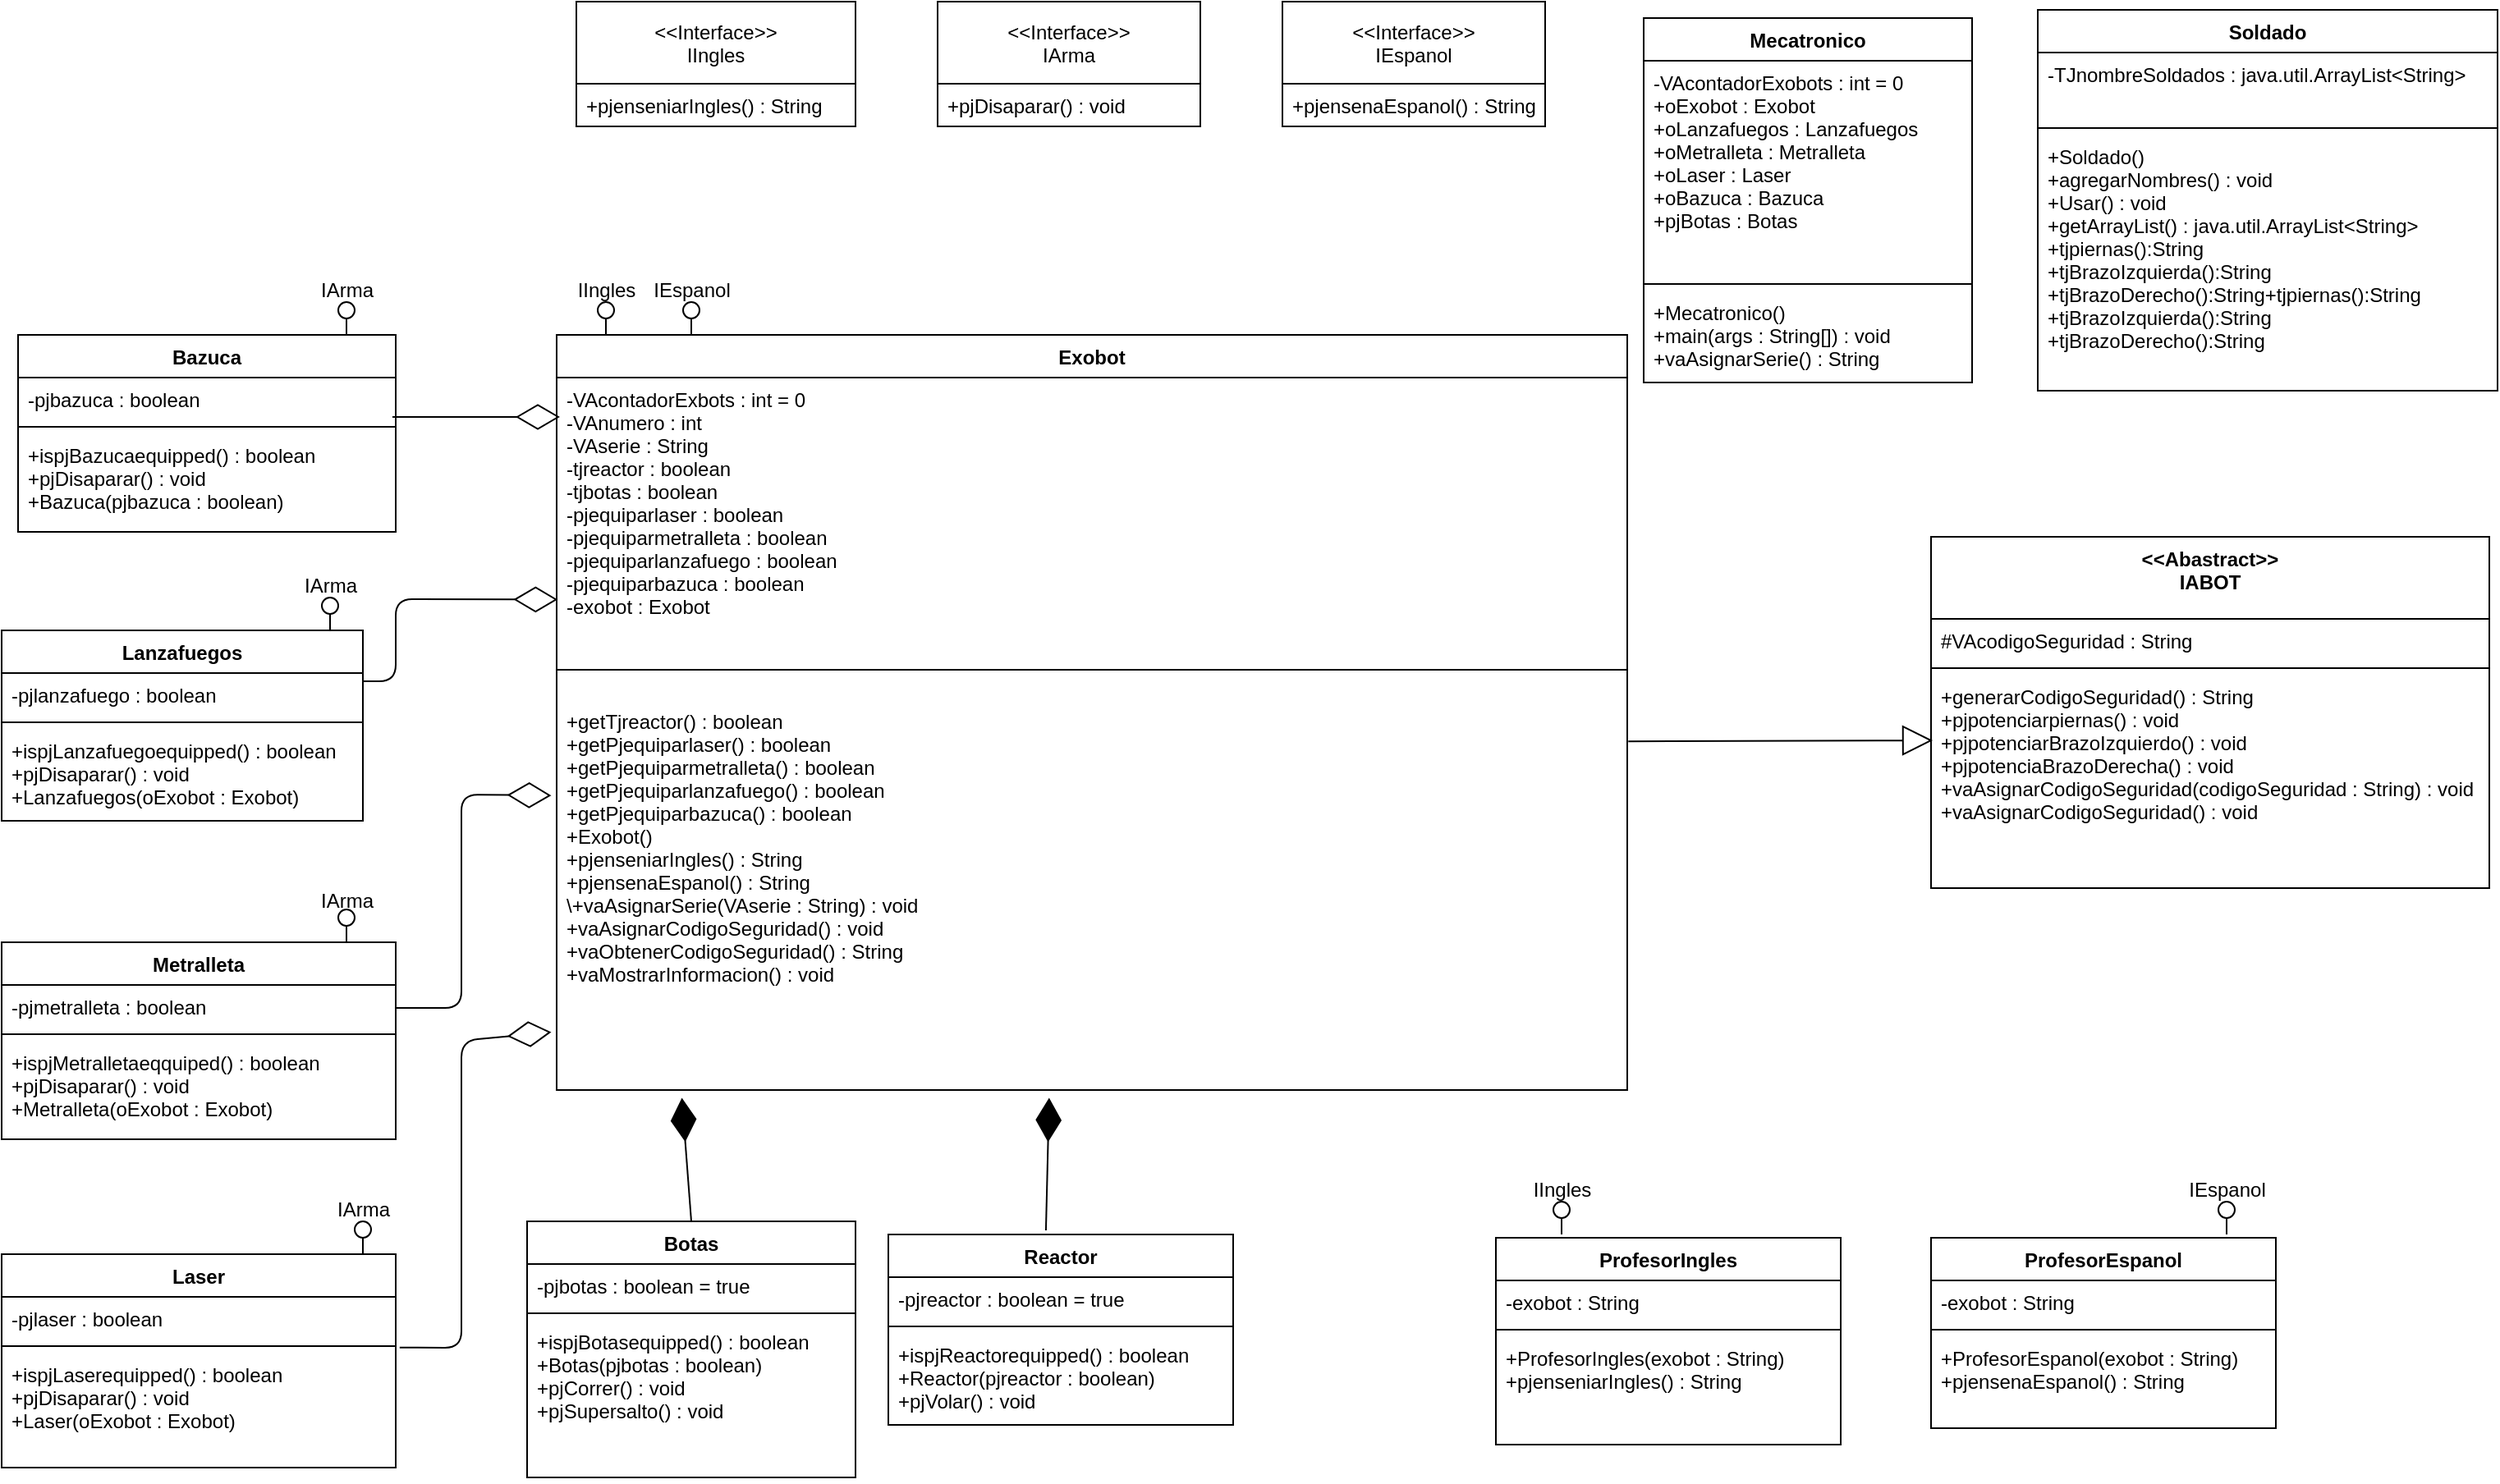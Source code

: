 <mxfile>
    <diagram id="wvqEIDX341KBrkV__ar-" name="Page-1">
        <mxGraphModel dx="1860" dy="712" grid="1" gridSize="10" guides="1" tooltips="1" connect="1" arrows="1" fold="1" page="1" pageScale="1" pageWidth="850" pageHeight="1100" math="0" shadow="0">
            <root>
                <mxCell id="0"/>
                <mxCell id="1" parent="0"/>
                <mxCell id="2" value="Exobot" style="swimlane;fontStyle=1;align=center;verticalAlign=top;childLayout=stackLayout;horizontal=1;startSize=26;horizontalStack=0;resizeParent=1;resizeParentMax=0;resizeLast=0;collapsible=1;marginBottom=0;" parent="1" vertex="1">
                    <mxGeometry x="438" y="650" width="652" height="460" as="geometry"/>
                </mxCell>
                <mxCell id="3" value="-VAcontadorExbots : int = 0&#10;-VAnumero : int&#10;-VAserie : String&#10;-tjreactor : boolean&#10;-tjbotas : boolean&#10;-pjequiparlaser : boolean&#10;-pjequiparmetralleta : boolean&#10;-pjequiparlanzafuego : boolean&#10;-pjequiparbazuca : boolean&#10;-exobot : Exobot&#10;&#10;" style="text;strokeColor=none;fillColor=none;align=left;verticalAlign=top;spacingLeft=4;spacingRight=4;overflow=hidden;rotatable=0;points=[[0,0.5],[1,0.5]];portConstraint=eastwest;" parent="2" vertex="1">
                    <mxGeometry y="26" width="652" height="174" as="geometry"/>
                </mxCell>
                <mxCell id="4" value="" style="line;strokeWidth=1;fillColor=none;align=left;verticalAlign=middle;spacingTop=-1;spacingLeft=3;spacingRight=3;rotatable=0;labelPosition=right;points=[];portConstraint=eastwest;strokeColor=inherit;" parent="2" vertex="1">
                    <mxGeometry y="200" width="652" height="8" as="geometry"/>
                </mxCell>
                <mxCell id="5" value="&#10;+getTjreactor() : boolean&#10;+getPjequiparlaser() : boolean&#10;+getPjequiparmetralleta() : boolean&#10;+getPjequiparlanzafuego() : boolean&#10;+getPjequiparbazuca() : boolean&#10;+Exobot()&#10;+pjenseniarIngles() : String&#10;+pjensenaEspanol() : String&#10;\+vaAsignarSerie(VAserie : String) : void&#10;+vaAsignarCodigoSeguridad() : void&#10;+vaObtenerCodigoSeguridad() : String&#10;+vaMostrarInformacion() : void" style="text;strokeColor=none;fillColor=none;align=left;verticalAlign=top;spacingLeft=4;spacingRight=4;overflow=hidden;rotatable=0;points=[[0,0.5],[1,0.5]];portConstraint=eastwest;" parent="2" vertex="1">
                    <mxGeometry y="208" width="652" height="252" as="geometry"/>
                </mxCell>
                <mxCell id="7" value="Bazuca" style="swimlane;fontStyle=1;align=center;verticalAlign=top;childLayout=stackLayout;horizontal=1;startSize=26;horizontalStack=0;resizeParent=1;resizeParentMax=0;resizeLast=0;collapsible=1;marginBottom=0;" parent="1" vertex="1">
                    <mxGeometry x="110" y="650" width="230" height="120" as="geometry"/>
                </mxCell>
                <mxCell id="8" value="-pjbazuca : boolean" style="text;strokeColor=none;fillColor=none;align=left;verticalAlign=top;spacingLeft=4;spacingRight=4;overflow=hidden;rotatable=0;points=[[0,0.5],[1,0.5]];portConstraint=eastwest;" parent="7" vertex="1">
                    <mxGeometry y="26" width="230" height="26" as="geometry"/>
                </mxCell>
                <mxCell id="9" value="" style="line;strokeWidth=1;fillColor=none;align=left;verticalAlign=middle;spacingTop=-1;spacingLeft=3;spacingRight=3;rotatable=0;labelPosition=right;points=[];portConstraint=eastwest;strokeColor=inherit;" parent="7" vertex="1">
                    <mxGeometry y="52" width="230" height="8" as="geometry"/>
                </mxCell>
                <mxCell id="10" value="+ispjBazucaequipped() : boolean&#10;+pjDisaparar() : void&#10;+Bazuca(pjbazuca : boolean)" style="text;strokeColor=none;fillColor=none;align=left;verticalAlign=top;spacingLeft=4;spacingRight=4;overflow=hidden;rotatable=0;points=[[0,0.5],[1,0.5]];portConstraint=eastwest;" parent="7" vertex="1">
                    <mxGeometry y="60" width="230" height="60" as="geometry"/>
                </mxCell>
                <mxCell id="11" value="Lanzafuegos" style="swimlane;fontStyle=1;align=center;verticalAlign=top;childLayout=stackLayout;horizontal=1;startSize=26;horizontalStack=0;resizeParent=1;resizeParentMax=0;resizeLast=0;collapsible=1;marginBottom=0;" parent="1" vertex="1">
                    <mxGeometry x="100" y="830" width="220" height="116" as="geometry"/>
                </mxCell>
                <mxCell id="12" value="-pjlanzafuego : boolean" style="text;strokeColor=none;fillColor=none;align=left;verticalAlign=top;spacingLeft=4;spacingRight=4;overflow=hidden;rotatable=0;points=[[0,0.5],[1,0.5]];portConstraint=eastwest;" parent="11" vertex="1">
                    <mxGeometry y="26" width="220" height="26" as="geometry"/>
                </mxCell>
                <mxCell id="13" value="" style="line;strokeWidth=1;fillColor=none;align=left;verticalAlign=middle;spacingTop=-1;spacingLeft=3;spacingRight=3;rotatable=0;labelPosition=right;points=[];portConstraint=eastwest;strokeColor=inherit;" parent="11" vertex="1">
                    <mxGeometry y="52" width="220" height="8" as="geometry"/>
                </mxCell>
                <mxCell id="14" value="+ispjLanzafuegoequipped() : boolean&#10;+pjDisaparar() : void&#10;+Lanzafuegos(oExobot : Exobot)" style="text;strokeColor=none;fillColor=none;align=left;verticalAlign=top;spacingLeft=4;spacingRight=4;overflow=hidden;rotatable=0;points=[[0,0.5],[1,0.5]];portConstraint=eastwest;" parent="11" vertex="1">
                    <mxGeometry y="60" width="220" height="56" as="geometry"/>
                </mxCell>
                <mxCell id="15" value="Metralleta" style="swimlane;fontStyle=1;align=center;verticalAlign=top;childLayout=stackLayout;horizontal=1;startSize=26;horizontalStack=0;resizeParent=1;resizeParentMax=0;resizeLast=0;collapsible=1;marginBottom=0;" parent="1" vertex="1">
                    <mxGeometry x="100" y="1020" width="240" height="120" as="geometry"/>
                </mxCell>
                <mxCell id="16" value="-pjmetralleta : boolean" style="text;strokeColor=none;fillColor=none;align=left;verticalAlign=top;spacingLeft=4;spacingRight=4;overflow=hidden;rotatable=0;points=[[0,0.5],[1,0.5]];portConstraint=eastwest;" parent="15" vertex="1">
                    <mxGeometry y="26" width="240" height="26" as="geometry"/>
                </mxCell>
                <mxCell id="17" value="" style="line;strokeWidth=1;fillColor=none;align=left;verticalAlign=middle;spacingTop=-1;spacingLeft=3;spacingRight=3;rotatable=0;labelPosition=right;points=[];portConstraint=eastwest;strokeColor=inherit;" parent="15" vertex="1">
                    <mxGeometry y="52" width="240" height="8" as="geometry"/>
                </mxCell>
                <mxCell id="18" value="+ispjMetralletaeqquiped() : boolean&#10;+pjDisaparar() : void&#10;+Metralleta(oExobot : Exobot)" style="text;strokeColor=none;fillColor=none;align=left;verticalAlign=top;spacingLeft=4;spacingRight=4;overflow=hidden;rotatable=0;points=[[0,0.5],[1,0.5]];portConstraint=eastwest;" parent="15" vertex="1">
                    <mxGeometry y="60" width="240" height="60" as="geometry"/>
                </mxCell>
                <mxCell id="19" value="Laser" style="swimlane;fontStyle=1;align=center;verticalAlign=top;childLayout=stackLayout;horizontal=1;startSize=26;horizontalStack=0;resizeParent=1;resizeParentMax=0;resizeLast=0;collapsible=1;marginBottom=0;" parent="1" vertex="1">
                    <mxGeometry x="100" y="1210" width="240" height="130" as="geometry"/>
                </mxCell>
                <mxCell id="20" value="-pjlaser : boolean" style="text;strokeColor=none;fillColor=none;align=left;verticalAlign=top;spacingLeft=4;spacingRight=4;overflow=hidden;rotatable=0;points=[[0,0.5],[1,0.5]];portConstraint=eastwest;" parent="19" vertex="1">
                    <mxGeometry y="26" width="240" height="26" as="geometry"/>
                </mxCell>
                <mxCell id="21" value="" style="line;strokeWidth=1;fillColor=none;align=left;verticalAlign=middle;spacingTop=-1;spacingLeft=3;spacingRight=3;rotatable=0;labelPosition=right;points=[];portConstraint=eastwest;strokeColor=inherit;" parent="19" vertex="1">
                    <mxGeometry y="52" width="240" height="8" as="geometry"/>
                </mxCell>
                <mxCell id="22" value="+ispjLaserequipped() : boolean&#10;+pjDisaparar() : void&#10;+Laser(oExobot : Exobot)" style="text;strokeColor=none;fillColor=none;align=left;verticalAlign=top;spacingLeft=4;spacingRight=4;overflow=hidden;rotatable=0;points=[[0,0.5],[1,0.5]];portConstraint=eastwest;" parent="19" vertex="1">
                    <mxGeometry y="60" width="240" height="70" as="geometry"/>
                </mxCell>
                <mxCell id="27" value="&lt;&lt;Abastract&gt;&gt;&#10;IABOT" style="swimlane;fontStyle=1;align=center;verticalAlign=top;childLayout=stackLayout;horizontal=1;startSize=50;horizontalStack=0;resizeParent=1;resizeParentMax=0;resizeLast=0;collapsible=1;marginBottom=0;" parent="1" vertex="1">
                    <mxGeometry x="1275" y="773" width="340" height="214" as="geometry"/>
                </mxCell>
                <mxCell id="28" value="#VAcodigoSeguridad : String" style="text;strokeColor=none;fillColor=none;align=left;verticalAlign=top;spacingLeft=4;spacingRight=4;overflow=hidden;rotatable=0;points=[[0,0.5],[1,0.5]];portConstraint=eastwest;" parent="27" vertex="1">
                    <mxGeometry y="50" width="340" height="26" as="geometry"/>
                </mxCell>
                <mxCell id="29" value="" style="line;strokeWidth=1;fillColor=none;align=left;verticalAlign=middle;spacingTop=-1;spacingLeft=3;spacingRight=3;rotatable=0;labelPosition=right;points=[];portConstraint=eastwest;strokeColor=inherit;" parent="27" vertex="1">
                    <mxGeometry y="76" width="340" height="8" as="geometry"/>
                </mxCell>
                <mxCell id="30" value="+generarCodigoSeguridad() : String&#10;+pjpotenciarpiernas() : void&#10;+pjpotenciarBrazoIzquierdo() : void&#10;+pjpotenciaBrazoDerecha() : void&#10;+vaAsignarCodigoSeguridad(codigoSeguridad : String) : void&#10;+vaAsignarCodigoSeguridad() : void" style="text;strokeColor=none;fillColor=none;align=left;verticalAlign=top;spacingLeft=4;spacingRight=4;overflow=hidden;rotatable=0;points=[[0,0.5],[1,0.5]];portConstraint=eastwest;" parent="27" vertex="1">
                    <mxGeometry y="84" width="340" height="130" as="geometry"/>
                </mxCell>
                <mxCell id="35" value="&lt;&lt;Interface&gt;&gt;&#10;IEspanol" style="swimlane;fontStyle=0;childLayout=stackLayout;horizontal=1;startSize=50;fillColor=none;horizontalStack=0;resizeParent=1;resizeParentMax=0;resizeLast=0;collapsible=1;marginBottom=0;" parent="1" vertex="1">
                    <mxGeometry x="880" y="447" width="160" height="76" as="geometry"/>
                </mxCell>
                <mxCell id="36" value="+pjensenaEspanol() : String" style="text;strokeColor=none;fillColor=none;align=left;verticalAlign=top;spacingLeft=4;spacingRight=4;overflow=hidden;rotatable=0;points=[[0,0.5],[1,0.5]];portConstraint=eastwest;" parent="35" vertex="1">
                    <mxGeometry y="50" width="160" height="26" as="geometry"/>
                </mxCell>
                <mxCell id="39" value="ProfesorIngles" style="swimlane;fontStyle=1;align=center;verticalAlign=top;childLayout=stackLayout;horizontal=1;startSize=26;horizontalStack=0;resizeParent=1;resizeParentMax=0;resizeLast=0;collapsible=1;marginBottom=0;" parent="1" vertex="1">
                    <mxGeometry x="1010" y="1200" width="210" height="126" as="geometry"/>
                </mxCell>
                <mxCell id="40" value="-exobot : String" style="text;strokeColor=none;fillColor=none;align=left;verticalAlign=top;spacingLeft=4;spacingRight=4;overflow=hidden;rotatable=0;points=[[0,0.5],[1,0.5]];portConstraint=eastwest;" parent="39" vertex="1">
                    <mxGeometry y="26" width="210" height="26" as="geometry"/>
                </mxCell>
                <mxCell id="41" value="" style="line;strokeWidth=1;fillColor=none;align=left;verticalAlign=middle;spacingTop=-1;spacingLeft=3;spacingRight=3;rotatable=0;labelPosition=right;points=[];portConstraint=eastwest;strokeColor=inherit;" parent="39" vertex="1">
                    <mxGeometry y="52" width="210" height="8" as="geometry"/>
                </mxCell>
                <mxCell id="42" value="+ProfesorIngles(exobot : String)&#10;+pjenseniarIngles() : String&#10;" style="text;strokeColor=none;fillColor=none;align=left;verticalAlign=top;spacingLeft=4;spacingRight=4;overflow=hidden;rotatable=0;points=[[0,0.5],[1,0.5]];portConstraint=eastwest;" parent="39" vertex="1">
                    <mxGeometry y="60" width="210" height="66" as="geometry"/>
                </mxCell>
                <mxCell id="43" value="Botas" style="swimlane;fontStyle=1;align=center;verticalAlign=top;childLayout=stackLayout;horizontal=1;startSize=26;horizontalStack=0;resizeParent=1;resizeParentMax=0;resizeLast=0;collapsible=1;marginBottom=0;" parent="1" vertex="1">
                    <mxGeometry x="420" y="1190" width="200" height="156" as="geometry"/>
                </mxCell>
                <mxCell id="44" value="-pjbotas : boolean = true" style="text;strokeColor=none;fillColor=none;align=left;verticalAlign=top;spacingLeft=4;spacingRight=4;overflow=hidden;rotatable=0;points=[[0,0.5],[1,0.5]];portConstraint=eastwest;" parent="43" vertex="1">
                    <mxGeometry y="26" width="200" height="26" as="geometry"/>
                </mxCell>
                <mxCell id="45" value="" style="line;strokeWidth=1;fillColor=none;align=left;verticalAlign=middle;spacingTop=-1;spacingLeft=3;spacingRight=3;rotatable=0;labelPosition=right;points=[];portConstraint=eastwest;strokeColor=inherit;" parent="43" vertex="1">
                    <mxGeometry y="52" width="200" height="8" as="geometry"/>
                </mxCell>
                <mxCell id="46" value="+ispjBotasequipped() : boolean&#10;+Botas(pjbotas : boolean)&#10;+pjCorrer() : void&#10;+pjSupersalto() : void" style="text;strokeColor=none;fillColor=none;align=left;verticalAlign=top;spacingLeft=4;spacingRight=4;overflow=hidden;rotatable=0;points=[[0,0.5],[1,0.5]];portConstraint=eastwest;" parent="43" vertex="1">
                    <mxGeometry y="60" width="200" height="96" as="geometry"/>
                </mxCell>
                <mxCell id="47" value="Reactor" style="swimlane;fontStyle=1;align=center;verticalAlign=top;childLayout=stackLayout;horizontal=1;startSize=26;horizontalStack=0;resizeParent=1;resizeParentMax=0;resizeLast=0;collapsible=1;marginBottom=0;" parent="1" vertex="1">
                    <mxGeometry x="640" y="1198" width="210" height="116" as="geometry"/>
                </mxCell>
                <mxCell id="48" value="-pjreactor : boolean = true" style="text;strokeColor=none;fillColor=none;align=left;verticalAlign=top;spacingLeft=4;spacingRight=4;overflow=hidden;rotatable=0;points=[[0,0.5],[1,0.5]];portConstraint=eastwest;" parent="47" vertex="1">
                    <mxGeometry y="26" width="210" height="26" as="geometry"/>
                </mxCell>
                <mxCell id="49" value="" style="line;strokeWidth=1;fillColor=none;align=left;verticalAlign=middle;spacingTop=-1;spacingLeft=3;spacingRight=3;rotatable=0;labelPosition=right;points=[];portConstraint=eastwest;strokeColor=inherit;" parent="47" vertex="1">
                    <mxGeometry y="52" width="210" height="8" as="geometry"/>
                </mxCell>
                <mxCell id="50" value="+ispjReactorequipped() : boolean&#10;+Reactor(pjreactor : boolean)&#10;+pjVolar() : void" style="text;strokeColor=none;fillColor=none;align=left;verticalAlign=top;spacingLeft=4;spacingRight=4;overflow=hidden;rotatable=0;points=[[0,0.5],[1,0.5]];portConstraint=eastwest;" parent="47" vertex="1">
                    <mxGeometry y="60" width="210" height="56" as="geometry"/>
                </mxCell>
                <mxCell id="51" value="ProfesorEspanol" style="swimlane;fontStyle=1;align=center;verticalAlign=top;childLayout=stackLayout;horizontal=1;startSize=26;horizontalStack=0;resizeParent=1;resizeParentMax=0;resizeLast=0;collapsible=1;marginBottom=0;" parent="1" vertex="1">
                    <mxGeometry x="1275" y="1200" width="210" height="116" as="geometry"/>
                </mxCell>
                <mxCell id="52" value="-exobot : String" style="text;strokeColor=none;fillColor=none;align=left;verticalAlign=top;spacingLeft=4;spacingRight=4;overflow=hidden;rotatable=0;points=[[0,0.5],[1,0.5]];portConstraint=eastwest;" parent="51" vertex="1">
                    <mxGeometry y="26" width="210" height="26" as="geometry"/>
                </mxCell>
                <mxCell id="53" value="" style="line;strokeWidth=1;fillColor=none;align=left;verticalAlign=middle;spacingTop=-1;spacingLeft=3;spacingRight=3;rotatable=0;labelPosition=right;points=[];portConstraint=eastwest;strokeColor=inherit;" parent="51" vertex="1">
                    <mxGeometry y="52" width="210" height="8" as="geometry"/>
                </mxCell>
                <mxCell id="54" value="+ProfesorEspanol(exobot : String)&#10;+pjensenaEspanol() : String" style="text;strokeColor=none;fillColor=none;align=left;verticalAlign=top;spacingLeft=4;spacingRight=4;overflow=hidden;rotatable=0;points=[[0,0.5],[1,0.5]];portConstraint=eastwest;" parent="51" vertex="1">
                    <mxGeometry y="60" width="210" height="56" as="geometry"/>
                </mxCell>
                <mxCell id="55" value="Mecatronico" style="swimlane;fontStyle=1;align=center;verticalAlign=top;childLayout=stackLayout;horizontal=1;startSize=26;horizontalStack=0;resizeParent=1;resizeParentMax=0;resizeLast=0;collapsible=1;marginBottom=0;" parent="1" vertex="1">
                    <mxGeometry x="1100" y="457" width="200" height="222" as="geometry"/>
                </mxCell>
                <mxCell id="56" value="-VAcontadorExobots : int = 0&#10;+oExobot : Exobot&#10;+oLanzafuegos : Lanzafuegos&#10;+oMetralleta : Metralleta&#10;+oLaser : Laser&#10;+oBazuca : Bazuca&#10;+pjBotas : Botas" style="text;strokeColor=none;fillColor=none;align=left;verticalAlign=top;spacingLeft=4;spacingRight=4;overflow=hidden;rotatable=0;points=[[0,0.5],[1,0.5]];portConstraint=eastwest;" parent="55" vertex="1">
                    <mxGeometry y="26" width="200" height="132" as="geometry"/>
                </mxCell>
                <mxCell id="57" value="" style="line;strokeWidth=1;fillColor=none;align=left;verticalAlign=middle;spacingTop=-1;spacingLeft=3;spacingRight=3;rotatable=0;labelPosition=right;points=[];portConstraint=eastwest;strokeColor=inherit;" parent="55" vertex="1">
                    <mxGeometry y="158" width="200" height="8" as="geometry"/>
                </mxCell>
                <mxCell id="58" value="+Mecatronico()&#10;+main(args : String[]) : void&#10;+vaAsignarSerie() : String" style="text;strokeColor=none;fillColor=none;align=left;verticalAlign=top;spacingLeft=4;spacingRight=4;overflow=hidden;rotatable=0;points=[[0,0.5],[1,0.5]];portConstraint=eastwest;" parent="55" vertex="1">
                    <mxGeometry y="166" width="200" height="56" as="geometry"/>
                </mxCell>
                <mxCell id="63" value="Soldado" style="swimlane;fontStyle=1;align=center;verticalAlign=top;childLayout=stackLayout;horizontal=1;startSize=26;horizontalStack=0;resizeParent=1;resizeParentMax=0;resizeLast=0;collapsible=1;marginBottom=0;" parent="1" vertex="1">
                    <mxGeometry x="1340" y="452" width="280" height="232" as="geometry"/>
                </mxCell>
                <mxCell id="64" value="-TJnombreSoldados : java.util.ArrayList&lt;String&gt;" style="text;strokeColor=none;fillColor=none;align=left;verticalAlign=top;spacingLeft=4;spacingRight=4;overflow=hidden;rotatable=0;points=[[0,0.5],[1,0.5]];portConstraint=eastwest;" parent="63" vertex="1">
                    <mxGeometry y="26" width="280" height="42" as="geometry"/>
                </mxCell>
                <mxCell id="65" value="" style="line;strokeWidth=1;fillColor=none;align=left;verticalAlign=middle;spacingTop=-1;spacingLeft=3;spacingRight=3;rotatable=0;labelPosition=right;points=[];portConstraint=eastwest;strokeColor=inherit;" parent="63" vertex="1">
                    <mxGeometry y="68" width="280" height="8" as="geometry"/>
                </mxCell>
                <mxCell id="66" value="+Soldado()&#10;+agregarNombres() : void&#10;+Usar() : void&#10;+getArrayList() : java.util.ArrayList&lt;String&gt;&#10;+tjpiernas():String&#10;+tjBrazoIzquierda():String&#10;+tjBrazoDerecho():String+tjpiernas():String&#10;+tjBrazoIzquierda():String&#10;+tjBrazoDerecho():String&#10;" style="text;strokeColor=none;fillColor=none;align=left;verticalAlign=top;spacingLeft=4;spacingRight=4;overflow=hidden;rotatable=0;points=[[0,0.5],[1,0.5]];portConstraint=eastwest;" parent="63" vertex="1">
                    <mxGeometry y="76" width="280" height="156" as="geometry"/>
                </mxCell>
                <mxCell id="67" value="" style="endArrow=block;endSize=16;endFill=0;html=1;entryX=0.003;entryY=0.308;entryDx=0;entryDy=0;entryPerimeter=0;exitX=1.001;exitY=0.157;exitDx=0;exitDy=0;exitPerimeter=0;" parent="1" edge="1" target="30" source="5">
                    <mxGeometry x="-0.125" y="-143" width="160" relative="1" as="geometry">
                        <mxPoint x="1150" y="897.17" as="sourcePoint"/>
                        <mxPoint x="1390" y="897" as="targetPoint"/>
                        <mxPoint as="offset"/>
                    </mxGeometry>
                </mxCell>
                <mxCell id="69" value="" style="ellipse;direction=south;" parent="1" vertex="1">
                    <mxGeometry x="305" y="1000" width="10" height="10" as="geometry"/>
                </mxCell>
                <mxCell id="81" value="" style="endArrow=none;html=1;rounded=0;align=center;verticalAlign=top;endFill=0;labelBackgroundColor=none;endSize=2;" parent="1" edge="1">
                    <mxGeometry relative="1" as="geometry">
                        <mxPoint x="310" y="1020" as="sourcePoint"/>
                        <mxPoint x="310" y="1010" as="targetPoint"/>
                        <Array as="points"/>
                    </mxGeometry>
                </mxCell>
                <mxCell id="82" value="IArma" style="text;html=1;align=center;verticalAlign=middle;resizable=0;points=[];autosize=1;strokeColor=none;fillColor=none;" parent="1" vertex="1">
                    <mxGeometry x="280" y="980" width="60" height="30" as="geometry"/>
                </mxCell>
                <mxCell id="83" value="" style="ellipse;direction=south;" parent="1" vertex="1">
                    <mxGeometry x="315" y="1190" width="10" height="10" as="geometry"/>
                </mxCell>
                <mxCell id="84" value="" style="endArrow=none;html=1;rounded=0;align=center;verticalAlign=top;endFill=0;labelBackgroundColor=none;endSize=2;" parent="1" edge="1">
                    <mxGeometry relative="1" as="geometry">
                        <mxPoint x="320" y="1210" as="sourcePoint"/>
                        <mxPoint x="320" y="1200" as="targetPoint"/>
                        <Array as="points"/>
                    </mxGeometry>
                </mxCell>
                <mxCell id="85" value="IArma" style="text;html=1;align=center;verticalAlign=middle;resizable=0;points=[];autosize=1;strokeColor=none;fillColor=none;" parent="1" vertex="1">
                    <mxGeometry x="290" y="1168" width="60" height="30" as="geometry"/>
                </mxCell>
                <mxCell id="86" value="" style="ellipse;direction=south;" parent="1" vertex="1">
                    <mxGeometry x="295" y="810" width="10" height="10" as="geometry"/>
                </mxCell>
                <mxCell id="87" value="" style="endArrow=none;html=1;rounded=0;align=center;verticalAlign=top;endFill=0;labelBackgroundColor=none;endSize=2;" parent="1" edge="1">
                    <mxGeometry relative="1" as="geometry">
                        <mxPoint x="300" y="830" as="sourcePoint"/>
                        <mxPoint x="300" y="820" as="targetPoint"/>
                        <Array as="points"/>
                    </mxGeometry>
                </mxCell>
                <mxCell id="88" value="IArma" style="text;html=1;align=center;verticalAlign=middle;resizable=0;points=[];autosize=1;strokeColor=none;fillColor=none;" parent="1" vertex="1">
                    <mxGeometry x="270" y="788" width="60" height="30" as="geometry"/>
                </mxCell>
                <mxCell id="89" value="" style="ellipse;direction=south;" parent="1" vertex="1">
                    <mxGeometry x="305" y="630" width="10" height="10" as="geometry"/>
                </mxCell>
                <mxCell id="90" value="" style="endArrow=none;html=1;rounded=0;align=center;verticalAlign=top;endFill=0;labelBackgroundColor=none;endSize=2;" parent="1" edge="1">
                    <mxGeometry relative="1" as="geometry">
                        <mxPoint x="310" y="650" as="sourcePoint"/>
                        <mxPoint x="310" y="640" as="targetPoint"/>
                        <Array as="points"/>
                    </mxGeometry>
                </mxCell>
                <mxCell id="91" value="IArma" style="text;html=1;align=center;verticalAlign=middle;resizable=0;points=[];autosize=1;strokeColor=none;fillColor=none;" parent="1" vertex="1">
                    <mxGeometry x="280" y="608" width="60" height="30" as="geometry"/>
                </mxCell>
                <mxCell id="98" value="" style="ellipse;direction=south;" parent="1" vertex="1">
                    <mxGeometry x="463" y="630" width="10" height="10" as="geometry"/>
                </mxCell>
                <mxCell id="99" value="" style="endArrow=none;html=1;rounded=0;align=center;verticalAlign=top;endFill=0;labelBackgroundColor=none;endSize=2;" parent="1" edge="1">
                    <mxGeometry relative="1" as="geometry">
                        <mxPoint x="468" y="650" as="sourcePoint"/>
                        <mxPoint x="468" y="640" as="targetPoint"/>
                        <Array as="points"/>
                    </mxGeometry>
                </mxCell>
                <mxCell id="100" value="IIngles" style="text;html=1;align=center;verticalAlign=middle;resizable=0;points=[];autosize=1;strokeColor=none;fillColor=none;" parent="1" vertex="1">
                    <mxGeometry x="438" y="608" width="60" height="30" as="geometry"/>
                </mxCell>
                <mxCell id="102" value="" style="ellipse;direction=south;" parent="1" vertex="1">
                    <mxGeometry x="515" y="630" width="10" height="10" as="geometry"/>
                </mxCell>
                <mxCell id="103" value="" style="endArrow=none;html=1;rounded=0;align=center;verticalAlign=top;endFill=0;labelBackgroundColor=none;endSize=2;" parent="1" edge="1">
                    <mxGeometry relative="1" as="geometry">
                        <mxPoint x="520" y="650" as="sourcePoint"/>
                        <mxPoint x="520" y="640" as="targetPoint"/>
                        <Array as="points"/>
                    </mxGeometry>
                </mxCell>
                <mxCell id="104" value="IEspanol" style="text;html=1;align=center;verticalAlign=middle;resizable=0;points=[];autosize=1;strokeColor=none;fillColor=none;" parent="1" vertex="1">
                    <mxGeometry x="485" y="608" width="70" height="30" as="geometry"/>
                </mxCell>
                <mxCell id="105" value="" style="endArrow=diamondThin;endFill=1;endSize=24;html=1;entryX=0.46;entryY=1.019;entryDx=0;entryDy=0;entryPerimeter=0;exitX=0.457;exitY=-0.022;exitDx=0;exitDy=0;exitPerimeter=0;" parent="1" source="47" target="5" edge="1">
                    <mxGeometry width="160" relative="1" as="geometry">
                        <mxPoint x="400" y="1190" as="sourcePoint"/>
                        <mxPoint x="560" y="1190" as="targetPoint"/>
                    </mxGeometry>
                </mxCell>
                <mxCell id="106" value="" style="endArrow=diamondThin;endFill=1;endSize=24;html=1;entryX=0.117;entryY=1.019;entryDx=0;entryDy=0;entryPerimeter=0;exitX=0.5;exitY=0;exitDx=0;exitDy=0;" parent="1" source="43" target="5" edge="1">
                    <mxGeometry width="160" relative="1" as="geometry">
                        <mxPoint x="400" y="1190" as="sourcePoint"/>
                        <mxPoint x="560" y="1190" as="targetPoint"/>
                    </mxGeometry>
                </mxCell>
                <mxCell id="107" value="" style="endArrow=diamondThin;endFill=0;endSize=24;html=1;entryX=-0.005;entryY=0.86;entryDx=0;entryDy=0;entryPerimeter=0;exitX=1.01;exitY=-0.045;exitDx=0;exitDy=0;exitPerimeter=0;" parent="1" source="22" target="5" edge="1">
                    <mxGeometry width="160" relative="1" as="geometry">
                        <mxPoint x="400" y="1190" as="sourcePoint"/>
                        <mxPoint x="560" y="1190" as="targetPoint"/>
                        <Array as="points">
                            <mxPoint x="380" y="1267"/>
                            <mxPoint x="380" y="1080"/>
                        </Array>
                    </mxGeometry>
                </mxCell>
                <mxCell id="108" value="" style="endArrow=diamondThin;endFill=0;endSize=24;html=1;entryX=-0.005;entryY=0.288;entryDx=0;entryDy=0;entryPerimeter=0;" parent="1" target="5" edge="1">
                    <mxGeometry width="160" relative="1" as="geometry">
                        <mxPoint x="340" y="1060" as="sourcePoint"/>
                        <mxPoint x="438" y="1060" as="targetPoint"/>
                        <Array as="points">
                            <mxPoint x="380" y="1060"/>
                            <mxPoint x="380" y="930"/>
                        </Array>
                    </mxGeometry>
                </mxCell>
                <mxCell id="109" value="" style="endArrow=diamondThin;endFill=0;endSize=24;html=1;entryX=0.001;entryY=0.777;entryDx=0;entryDy=0;entryPerimeter=0;" parent="1" target="3" edge="1">
                    <mxGeometry width="160" relative="1" as="geometry">
                        <mxPoint x="320" y="861" as="sourcePoint"/>
                        <mxPoint x="390" y="860" as="targetPoint"/>
                        <Array as="points">
                            <mxPoint x="340" y="861"/>
                            <mxPoint x="340" y="811"/>
                        </Array>
                    </mxGeometry>
                </mxCell>
                <mxCell id="110" value="" style="endArrow=diamondThin;endFill=0;endSize=24;html=1;" parent="1" edge="1">
                    <mxGeometry width="160" relative="1" as="geometry">
                        <mxPoint x="338" y="700" as="sourcePoint"/>
                        <mxPoint x="440" y="700" as="targetPoint"/>
                    </mxGeometry>
                </mxCell>
                <mxCell id="111" value="" style="ellipse;direction=south;" parent="1" vertex="1">
                    <mxGeometry x="1045" y="1178" width="10" height="10" as="geometry"/>
                </mxCell>
                <mxCell id="112" value="" style="endArrow=none;html=1;rounded=0;align=center;verticalAlign=top;endFill=0;labelBackgroundColor=none;endSize=2;" parent="1" edge="1">
                    <mxGeometry relative="1" as="geometry">
                        <mxPoint x="1050" y="1198" as="sourcePoint"/>
                        <mxPoint x="1050" y="1188" as="targetPoint"/>
                        <Array as="points"/>
                    </mxGeometry>
                </mxCell>
                <mxCell id="113" value="IIngles" style="text;html=1;align=center;verticalAlign=middle;resizable=0;points=[];autosize=1;strokeColor=none;fillColor=none;" parent="1" vertex="1">
                    <mxGeometry x="1020" y="1156" width="60" height="30" as="geometry"/>
                </mxCell>
                <mxCell id="114" value="" style="ellipse;direction=south;" parent="1" vertex="1">
                    <mxGeometry x="1450" y="1178" width="10" height="10" as="geometry"/>
                </mxCell>
                <mxCell id="115" value="" style="endArrow=none;html=1;rounded=0;align=center;verticalAlign=top;endFill=0;labelBackgroundColor=none;endSize=2;" parent="1" edge="1">
                    <mxGeometry relative="1" as="geometry">
                        <mxPoint x="1455" y="1198" as="sourcePoint"/>
                        <mxPoint x="1455" y="1188" as="targetPoint"/>
                        <Array as="points"/>
                    </mxGeometry>
                </mxCell>
                <mxCell id="116" value="IEspanol" style="text;html=1;align=center;verticalAlign=middle;resizable=0;points=[];autosize=1;strokeColor=none;fillColor=none;" parent="1" vertex="1">
                    <mxGeometry x="1420" y="1156" width="70" height="30" as="geometry"/>
                </mxCell>
                <mxCell id="118" value="&lt;&lt;Interface&gt;&gt;&#10;IArma" style="swimlane;fontStyle=0;childLayout=stackLayout;horizontal=1;startSize=50;fillColor=none;horizontalStack=0;resizeParent=1;resizeParentMax=0;resizeLast=0;collapsible=1;marginBottom=0;" parent="1" vertex="1">
                    <mxGeometry x="670" y="447" width="160" height="76" as="geometry"/>
                </mxCell>
                <mxCell id="119" value="+pjDisaparar() : void" style="text;strokeColor=none;fillColor=none;align=left;verticalAlign=top;spacingLeft=4;spacingRight=4;overflow=hidden;rotatable=0;points=[[0,0.5],[1,0.5]];portConstraint=eastwest;" parent="118" vertex="1">
                    <mxGeometry y="50" width="160" height="26" as="geometry"/>
                </mxCell>
                <mxCell id="120" value="&lt;&lt;Interface&gt;&gt;&#10;IIngles" style="swimlane;fontStyle=0;childLayout=stackLayout;horizontal=1;startSize=50;fillColor=none;horizontalStack=0;resizeParent=1;resizeParentMax=0;resizeLast=0;collapsible=1;marginBottom=0;" parent="1" vertex="1">
                    <mxGeometry x="450" y="447" width="170" height="76" as="geometry"/>
                </mxCell>
                <mxCell id="121" value="+pjenseniarIngles() : String" style="text;strokeColor=none;fillColor=none;align=left;verticalAlign=top;spacingLeft=4;spacingRight=4;overflow=hidden;rotatable=0;points=[[0,0.5],[1,0.5]];portConstraint=eastwest;" parent="120" vertex="1">
                    <mxGeometry y="50" width="170" height="26" as="geometry"/>
                </mxCell>
            </root>
        </mxGraphModel>
    </diagram>
</mxfile>